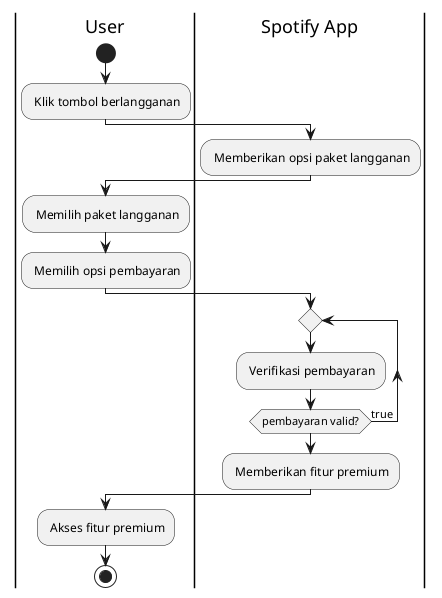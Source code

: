 @startuml

| User |
start
: Klik tombol berlangganan;
| Spotify App |
: Memberikan opsi paket langganan;
| User |
: Memilih paket langganan;
: Memilih opsi pembayaran;
| Spotify App |
repeat
    : Verifikasi pembayaran;
repeat while (pembayaran valid?) is (true)
: Memberikan fitur premium;
| User |
: Akses fitur premium;
stop

@enduml
